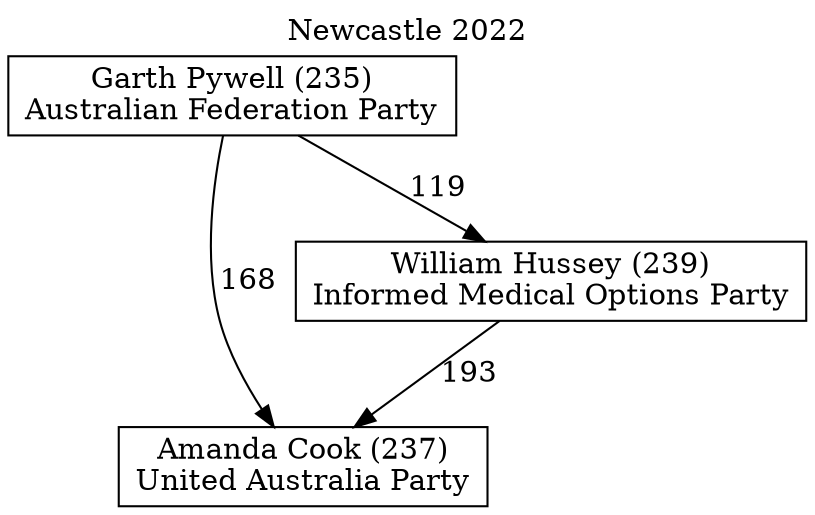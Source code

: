 // House preference flow
digraph "Amanda Cook (237)_Newcastle_2022" {
	graph [label="Newcastle 2022" labelloc=t mclimit=10]
	node [shape=box]
	"Amanda Cook (237)" [label="Amanda Cook (237)
United Australia Party"]
	"William Hussey (239)" [label="William Hussey (239)
Informed Medical Options Party"]
	"Garth Pywell (235)" [label="Garth Pywell (235)
Australian Federation Party"]
	"William Hussey (239)" -> "Amanda Cook (237)" [label=193]
	"Garth Pywell (235)" -> "William Hussey (239)" [label=119]
	"Garth Pywell (235)" -> "Amanda Cook (237)" [label=168]
}
